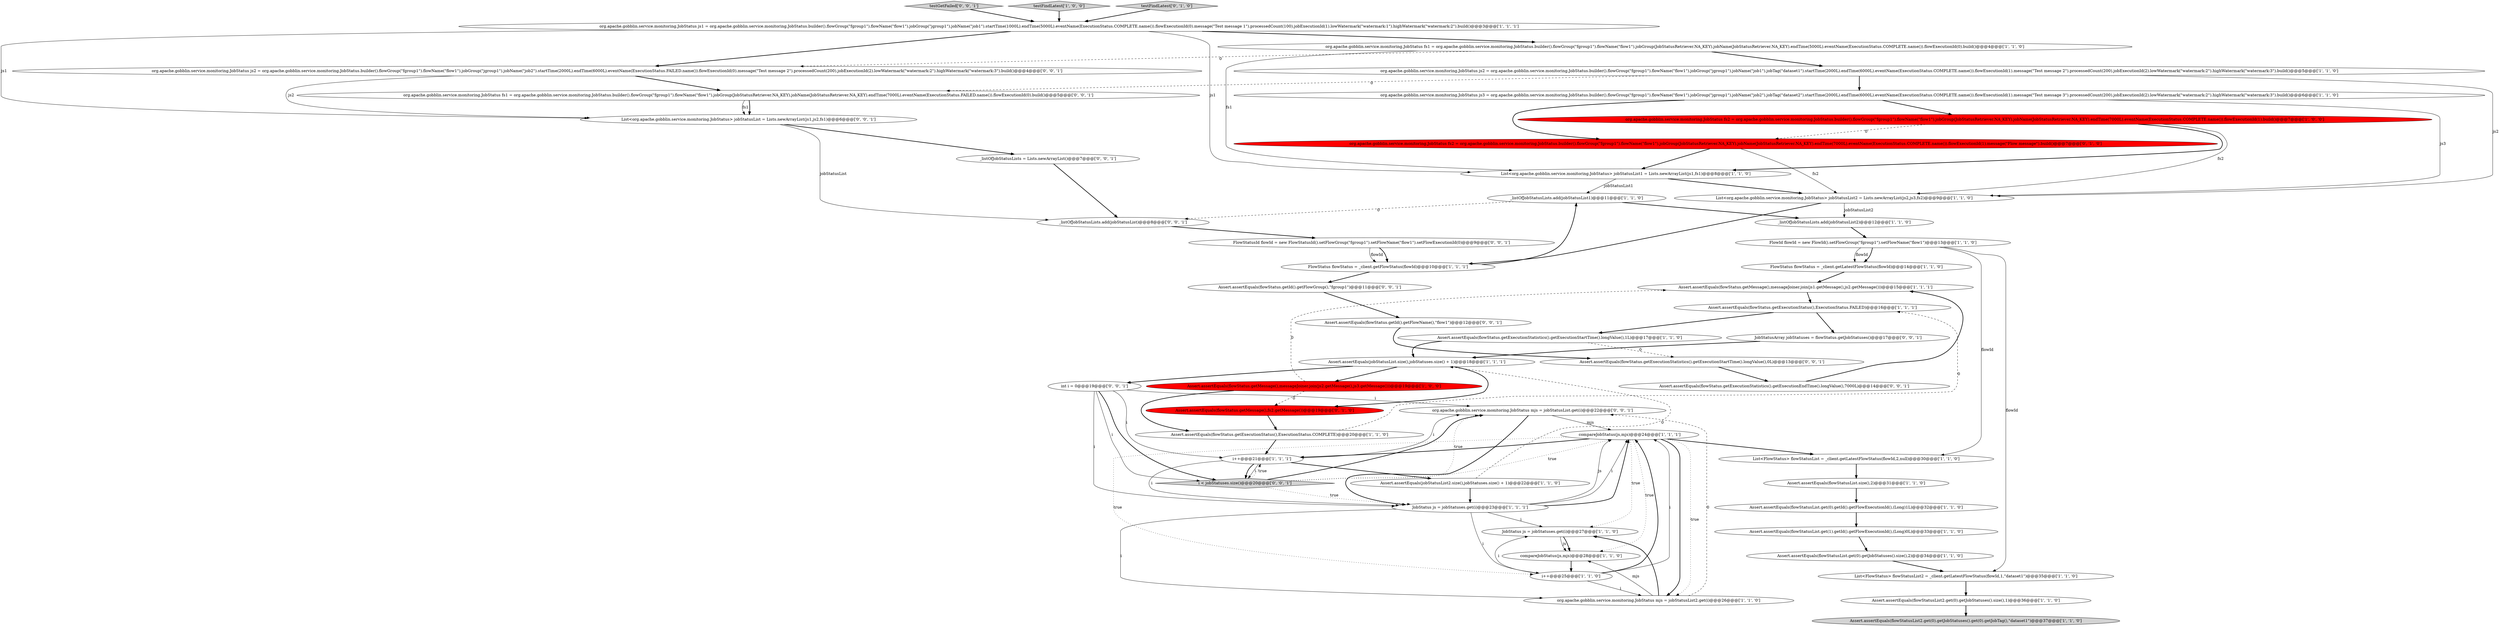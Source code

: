 digraph {
0 [style = filled, label = "FlowStatus flowStatus = _client.getLatestFlowStatus(flowId)@@@14@@@['1', '1', '0']", fillcolor = white, shape = ellipse image = "AAA0AAABBB1BBB"];
9 [style = filled, label = "Assert.assertEquals(jobStatusList.size(),jobStatuses.size() + 1)@@@18@@@['1', '1', '1']", fillcolor = white, shape = ellipse image = "AAA0AAABBB1BBB"];
49 [style = filled, label = "testGetFailed['0', '0', '1']", fillcolor = lightgray, shape = diamond image = "AAA0AAABBB3BBB"];
22 [style = filled, label = "JobStatus js = jobStatuses.get(i)@@@27@@@['1', '1', '0']", fillcolor = white, shape = ellipse image = "AAA0AAABBB1BBB"];
41 [style = filled, label = "Assert.assertEquals(flowStatus.getExecutionStatistics().getExecutionEndTime().longValue(),7000L)@@@14@@@['0', '0', '1']", fillcolor = white, shape = ellipse image = "AAA0AAABBB3BBB"];
29 [style = filled, label = "org.apache.gobblin.service.monitoring.JobStatus js1 = org.apache.gobblin.service.monitoring.JobStatus.builder().flowGroup(\"fgroup1\").flowName(\"flow1\").jobGroup(\"jgroup1\").jobName(\"job1\").startTime(1000L).endTime(5000L).eventName(ExecutionStatus.COMPLETE.name()).flowExecutionId(0).message(\"Test message 1\").processedCount(100).jobExecutionId(1).lowWatermark(\"watermark:1\").highWatermark(\"watermark:2\").build()@@@3@@@['1', '1', '1']", fillcolor = white, shape = ellipse image = "AAA0AAABBB1BBB"];
44 [style = filled, label = "org.apache.gobblin.service.monitoring.JobStatus js2 = org.apache.gobblin.service.monitoring.JobStatus.builder().flowGroup(\"fgroup1\").flowName(\"flow1\").jobGroup(\"jgroup1\").jobName(\"job2\").startTime(2000L).endTime(6000L).eventName(ExecutionStatus.FAILED.name()).flowExecutionId(0).message(\"Test message 2\").processedCount(200).jobExecutionId(2).lowWatermark(\"watermark:2\").highWatermark(\"watermark:3\").build()@@@4@@@['0', '0', '1']", fillcolor = white, shape = ellipse image = "AAA0AAABBB3BBB"];
19 [style = filled, label = "List<FlowStatus> flowStatusList = _client.getLatestFlowStatus(flowId,2,null)@@@30@@@['1', '1', '0']", fillcolor = white, shape = ellipse image = "AAA0AAABBB1BBB"];
24 [style = filled, label = "Assert.assertEquals(flowStatus.getExecutionStatistics().getExecutionStartTime().longValue(),1L)@@@17@@@['1', '1', '0']", fillcolor = white, shape = ellipse image = "AAA0AAABBB1BBB"];
21 [style = filled, label = "Assert.assertEquals(flowStatus.getExecutionStatus(),ExecutionStatus.FAILED)@@@16@@@['1', '1', '1']", fillcolor = white, shape = ellipse image = "AAA0AAABBB1BBB"];
20 [style = filled, label = "org.apache.gobblin.service.monitoring.JobStatus js3 = org.apache.gobblin.service.monitoring.JobStatus.builder().flowGroup(\"fgroup1\").flowName(\"flow1\").jobGroup(\"jgroup1\").jobName(\"job2\").jobTag(\"dataset2\").startTime(2000L).endTime(6000L).eventName(ExecutionStatus.COMPLETE.name()).flowExecutionId(1).message(\"Test message 3\").processedCount(200).jobExecutionId(2).lowWatermark(\"watermark:2\").highWatermark(\"watermark:3\").build()@@@6@@@['1', '1', '0']", fillcolor = white, shape = ellipse image = "AAA0AAABBB1BBB"];
26 [style = filled, label = "Assert.assertEquals(jobStatusList2.size(),jobStatuses.size() + 1)@@@22@@@['1', '1', '0']", fillcolor = white, shape = ellipse image = "AAA0AAABBB1BBB"];
5 [style = filled, label = "org.apache.gobblin.service.monitoring.JobStatus fs2 = org.apache.gobblin.service.monitoring.JobStatus.builder().flowGroup(\"fgroup1\").flowName(\"flow1\").jobGroup(JobStatusRetriever.NA_KEY).jobName(JobStatusRetriever.NA_KEY).endTime(7000L).eventName(ExecutionStatus.COMPLETE.name()).flowExecutionId(1).build()@@@7@@@['1', '0', '0']", fillcolor = red, shape = ellipse image = "AAA1AAABBB1BBB"];
13 [style = filled, label = "Assert.assertEquals(flowStatusList.size(),2)@@@31@@@['1', '1', '0']", fillcolor = white, shape = ellipse image = "AAA0AAABBB1BBB"];
12 [style = filled, label = "compareJobStatus(js,mjs)@@@28@@@['1', '1', '0']", fillcolor = white, shape = ellipse image = "AAA0AAABBB1BBB"];
40 [style = filled, label = "FlowStatusId flowId = new FlowStatusId().setFlowGroup(\"fgroup1\").setFlowName(\"flow1\").setFlowExecutionId(0)@@@9@@@['0', '0', '1']", fillcolor = white, shape = ellipse image = "AAA0AAABBB3BBB"];
15 [style = filled, label = "compareJobStatus(js,mjs)@@@24@@@['1', '1', '1']", fillcolor = white, shape = ellipse image = "AAA0AAABBB1BBB"];
4 [style = filled, label = "_listOfJobStatusLists.add(jobStatusList1)@@@11@@@['1', '1', '0']", fillcolor = white, shape = ellipse image = "AAA0AAABBB1BBB"];
10 [style = filled, label = "Assert.assertEquals(flowStatus.getMessage(),messageJoiner.join(js1.getMessage(),js2.getMessage()))@@@15@@@['1', '1', '1']", fillcolor = white, shape = ellipse image = "AAA0AAABBB1BBB"];
3 [style = filled, label = "Assert.assertEquals(flowStatusList.get(0).getId().getFlowExecutionId(),(Long)1L)@@@32@@@['1', '1', '0']", fillcolor = white, shape = ellipse image = "AAA0AAABBB1BBB"];
14 [style = filled, label = "_listOfJobStatusLists.add(jobStatusList2)@@@12@@@['1', '1', '0']", fillcolor = white, shape = ellipse image = "AAA0AAABBB1BBB"];
42 [style = filled, label = "JobStatusArray jobStatuses = flowStatus.getJobStatuses()@@@17@@@['0', '0', '1']", fillcolor = white, shape = ellipse image = "AAA0AAABBB3BBB"];
50 [style = filled, label = "int i = 0@@@19@@@['0', '0', '1']", fillcolor = white, shape = ellipse image = "AAA0AAABBB3BBB"];
39 [style = filled, label = "Assert.assertEquals(flowStatus.getExecutionStatistics().getExecutionStartTime().longValue(),0L)@@@13@@@['0', '0', '1']", fillcolor = white, shape = ellipse image = "AAA0AAABBB3BBB"];
52 [style = filled, label = "Assert.assertEquals(flowStatus.getId().getFlowName(),\"flow1\")@@@12@@@['0', '0', '1']", fillcolor = white, shape = ellipse image = "AAA0AAABBB3BBB"];
28 [style = filled, label = "Assert.assertEquals(flowStatusList.get(0).getJobStatuses().size(),2)@@@34@@@['1', '1', '0']", fillcolor = white, shape = ellipse image = "AAA0AAABBB1BBB"];
25 [style = filled, label = "Assert.assertEquals(flowStatus.getExecutionStatus(),ExecutionStatus.COMPLETE)@@@20@@@['1', '1', '0']", fillcolor = white, shape = ellipse image = "AAA0AAABBB1BBB"];
32 [style = filled, label = "Assert.assertEquals(flowStatusList.get(1).getId().getFlowExecutionId(),(Long)0L)@@@33@@@['1', '1', '0']", fillcolor = white, shape = ellipse image = "AAA0AAABBB1BBB"];
36 [style = filled, label = "Assert.assertEquals(flowStatus.getMessage(),fs2.getMessage())@@@19@@@['0', '1', '0']", fillcolor = red, shape = ellipse image = "AAA1AAABBB2BBB"];
34 [style = filled, label = "FlowId flowId = new FlowId().setFlowGroup(\"fgroup1\").setFlowName(\"flow1\")@@@13@@@['1', '1', '0']", fillcolor = white, shape = ellipse image = "AAA0AAABBB1BBB"];
8 [style = filled, label = "List<org.apache.gobblin.service.monitoring.JobStatus> jobStatusList2 = Lists.newArrayList(js2,js3,fs2)@@@9@@@['1', '1', '0']", fillcolor = white, shape = ellipse image = "AAA0AAABBB1BBB"];
16 [style = filled, label = "i++@@@25@@@['1', '1', '0']", fillcolor = white, shape = ellipse image = "AAA0AAABBB1BBB"];
38 [style = filled, label = "org.apache.gobblin.service.monitoring.JobStatus fs1 = org.apache.gobblin.service.monitoring.JobStatus.builder().flowGroup(\"fgroup1\").flowName(\"flow1\").jobGroup(JobStatusRetriever.NA_KEY).jobName(JobStatusRetriever.NA_KEY).endTime(7000L).eventName(ExecutionStatus.FAILED.name()).flowExecutionId(0).build()@@@5@@@['0', '0', '1']", fillcolor = white, shape = ellipse image = "AAA0AAABBB3BBB"];
30 [style = filled, label = "org.apache.gobblin.service.monitoring.JobStatus mjs = jobStatusList2.get(i)@@@26@@@['1', '1', '0']", fillcolor = white, shape = ellipse image = "AAA0AAABBB1BBB"];
51 [style = filled, label = "_listOfJobStatusLists = Lists.newArrayList()@@@7@@@['0', '0', '1']", fillcolor = white, shape = ellipse image = "AAA0AAABBB3BBB"];
45 [style = filled, label = "org.apache.gobblin.service.monitoring.JobStatus mjs = jobStatusList.get(i)@@@22@@@['0', '0', '1']", fillcolor = white, shape = ellipse image = "AAA0AAABBB3BBB"];
33 [style = filled, label = "List<FlowStatus> flowStatusList2 = _client.getLatestFlowStatus(flowId,1,\"dataset1\")@@@35@@@['1', '1', '0']", fillcolor = white, shape = ellipse image = "AAA0AAABBB1BBB"];
46 [style = filled, label = "List<org.apache.gobblin.service.monitoring.JobStatus> jobStatusList = Lists.newArrayList(js1,js2,fs1)@@@6@@@['0', '0', '1']", fillcolor = white, shape = ellipse image = "AAA0AAABBB3BBB"];
1 [style = filled, label = "i++@@@21@@@['1', '1', '1']", fillcolor = white, shape = ellipse image = "AAA0AAABBB1BBB"];
11 [style = filled, label = "List<org.apache.gobblin.service.monitoring.JobStatus> jobStatusList1 = Lists.newArrayList(js1,fs1)@@@8@@@['1', '1', '0']", fillcolor = white, shape = ellipse image = "AAA0AAABBB1BBB"];
2 [style = filled, label = "JobStatus js = jobStatuses.get(i)@@@23@@@['1', '1', '1']", fillcolor = white, shape = ellipse image = "AAA0AAABBB1BBB"];
35 [style = filled, label = "org.apache.gobblin.service.monitoring.JobStatus fs2 = org.apache.gobblin.service.monitoring.JobStatus.builder().flowGroup(\"fgroup1\").flowName(\"flow1\").jobGroup(JobStatusRetriever.NA_KEY).jobName(JobStatusRetriever.NA_KEY).endTime(7000L).eventName(ExecutionStatus.COMPLETE.name()).flowExecutionId(1).message(\"Flow message\").build()@@@7@@@['0', '1', '0']", fillcolor = red, shape = ellipse image = "AAA1AAABBB2BBB"];
17 [style = filled, label = "testFindLatest['1', '0', '0']", fillcolor = lightgray, shape = diamond image = "AAA0AAABBB1BBB"];
27 [style = filled, label = "Assert.assertEquals(flowStatus.getMessage(),messageJoiner.join(js2.getMessage(),js3.getMessage()))@@@19@@@['1', '0', '0']", fillcolor = red, shape = ellipse image = "AAA1AAABBB1BBB"];
7 [style = filled, label = "Assert.assertEquals(flowStatusList2.get(0).getJobStatuses().get(0).getJobTag(),\"dataset1\")@@@37@@@['1', '1', '0']", fillcolor = lightgray, shape = ellipse image = "AAA0AAABBB1BBB"];
31 [style = filled, label = "org.apache.gobblin.service.monitoring.JobStatus js2 = org.apache.gobblin.service.monitoring.JobStatus.builder().flowGroup(\"fgroup1\").flowName(\"flow1\").jobGroup(\"jgroup1\").jobName(\"job1\").jobTag(\"dataset1\").startTime(2000L).endTime(6000L).eventName(ExecutionStatus.COMPLETE.name()).flowExecutionId(1).message(\"Test message 2\").processedCount(200).jobExecutionId(2).lowWatermark(\"watermark:2\").highWatermark(\"watermark:3\").build()@@@5@@@['1', '1', '0']", fillcolor = white, shape = ellipse image = "AAA0AAABBB1BBB"];
37 [style = filled, label = "testFindLatest['0', '1', '0']", fillcolor = lightgray, shape = diamond image = "AAA0AAABBB2BBB"];
48 [style = filled, label = "i < jobStatuses.size()@@@20@@@['0', '0', '1']", fillcolor = lightgray, shape = diamond image = "AAA0AAABBB3BBB"];
47 [style = filled, label = "Assert.assertEquals(flowStatus.getId().getFlowGroup(),\"fgroup1\")@@@11@@@['0', '0', '1']", fillcolor = white, shape = ellipse image = "AAA0AAABBB3BBB"];
43 [style = filled, label = "_listOfJobStatusLists.add(jobStatusList)@@@8@@@['0', '0', '1']", fillcolor = white, shape = ellipse image = "AAA0AAABBB3BBB"];
18 [style = filled, label = "org.apache.gobblin.service.monitoring.JobStatus fs1 = org.apache.gobblin.service.monitoring.JobStatus.builder().flowGroup(\"fgroup1\").flowName(\"flow1\").jobGroup(JobStatusRetriever.NA_KEY).jobName(JobStatusRetriever.NA_KEY).endTime(5000L).eventName(ExecutionStatus.COMPLETE.name()).flowExecutionId(0).build()@@@4@@@['1', '1', '0']", fillcolor = white, shape = ellipse image = "AAA0AAABBB1BBB"];
23 [style = filled, label = "FlowStatus flowStatus = _client.getFlowStatus(flowId)@@@10@@@['1', '1', '1']", fillcolor = white, shape = ellipse image = "AAA0AAABBB1BBB"];
6 [style = filled, label = "Assert.assertEquals(flowStatusList2.get(0).getJobStatuses().size(),1)@@@36@@@['1', '1', '0']", fillcolor = white, shape = ellipse image = "AAA0AAABBB1BBB"];
9->50 [style = bold, label=""];
50->48 [style = solid, label="i"];
25->1 [style = bold, label=""];
21->42 [style = bold, label=""];
42->9 [style = bold, label=""];
21->24 [style = bold, label=""];
27->10 [style = dashed, label="0"];
16->15 [style = solid, label="i"];
24->39 [style = dashed, label="0"];
40->23 [style = bold, label=""];
29->18 [style = bold, label=""];
15->30 [style = dotted, label="true"];
43->40 [style = bold, label=""];
46->51 [style = bold, label=""];
29->46 [style = solid, label="js1"];
48->15 [style = dotted, label="true"];
20->8 [style = solid, label="js3"];
5->35 [style = dashed, label="0"];
25->21 [style = dashed, label="0"];
11->4 [style = solid, label="jobStatusList1"];
22->12 [style = solid, label="js"];
1->2 [style = solid, label="i"];
2->15 [style = bold, label=""];
29->44 [style = bold, label=""];
31->20 [style = bold, label=""];
27->25 [style = bold, label=""];
18->31 [style = bold, label=""];
40->23 [style = solid, label="flowId"];
8->23 [style = bold, label=""];
31->8 [style = solid, label="js2"];
35->8 [style = solid, label="fs2"];
2->15 [style = solid, label="js"];
37->29 [style = bold, label=""];
10->21 [style = bold, label=""];
15->16 [style = dotted, label="true"];
34->0 [style = bold, label=""];
44->38 [style = bold, label=""];
30->45 [style = dashed, label="0"];
31->38 [style = dashed, label="0"];
36->25 [style = bold, label=""];
19->13 [style = bold, label=""];
15->12 [style = dotted, label="true"];
11->8 [style = bold, label=""];
38->46 [style = bold, label=""];
39->41 [style = bold, label=""];
18->11 [style = solid, label="fs1"];
5->11 [style = bold, label=""];
38->46 [style = solid, label="fs1"];
16->30 [style = solid, label="i"];
50->2 [style = solid, label="i"];
6->7 [style = bold, label=""];
5->8 [style = solid, label="fs2"];
4->14 [style = bold, label=""];
1->48 [style = bold, label=""];
29->11 [style = solid, label="js1"];
50->45 [style = solid, label="i"];
2->30 [style = solid, label="i"];
2->22 [style = solid, label="i"];
41->10 [style = bold, label=""];
50->48 [style = bold, label=""];
15->19 [style = bold, label=""];
45->2 [style = bold, label=""];
48->45 [style = dotted, label="true"];
27->36 [style = dashed, label="0"];
9->27 [style = bold, label=""];
18->44 [style = dashed, label="0"];
4->43 [style = dashed, label="0"];
23->47 [style = bold, label=""];
51->43 [style = bold, label=""];
47->52 [style = bold, label=""];
24->9 [style = bold, label=""];
49->29 [style = bold, label=""];
9->36 [style = bold, label=""];
15->1 [style = bold, label=""];
16->15 [style = bold, label=""];
52->39 [style = bold, label=""];
30->22 [style = bold, label=""];
34->33 [style = solid, label="flowId"];
50->1 [style = solid, label="i"];
45->15 [style = solid, label="mjs"];
26->9 [style = dashed, label="0"];
33->6 [style = bold, label=""];
34->19 [style = solid, label="flowId"];
46->43 [style = solid, label="jobStatusList"];
23->4 [style = bold, label=""];
16->22 [style = solid, label="i"];
14->34 [style = bold, label=""];
15->22 [style = dotted, label="true"];
48->2 [style = dotted, label="true"];
12->16 [style = bold, label=""];
15->30 [style = bold, label=""];
1->26 [style = bold, label=""];
1->48 [style = solid, label="i"];
2->15 [style = solid, label="i"];
20->5 [style = bold, label=""];
26->2 [style = bold, label=""];
8->14 [style = solid, label="jobStatusList2"];
0->10 [style = bold, label=""];
48->45 [style = bold, label=""];
28->33 [style = bold, label=""];
13->3 [style = bold, label=""];
44->46 [style = solid, label="js2"];
22->12 [style = bold, label=""];
48->1 [style = dotted, label="true"];
34->0 [style = solid, label="flowId"];
30->12 [style = solid, label="mjs"];
20->35 [style = bold, label=""];
3->32 [style = bold, label=""];
17->29 [style = bold, label=""];
32->28 [style = bold, label=""];
2->16 [style = solid, label="i"];
1->45 [style = solid, label="i"];
35->11 [style = bold, label=""];
}
